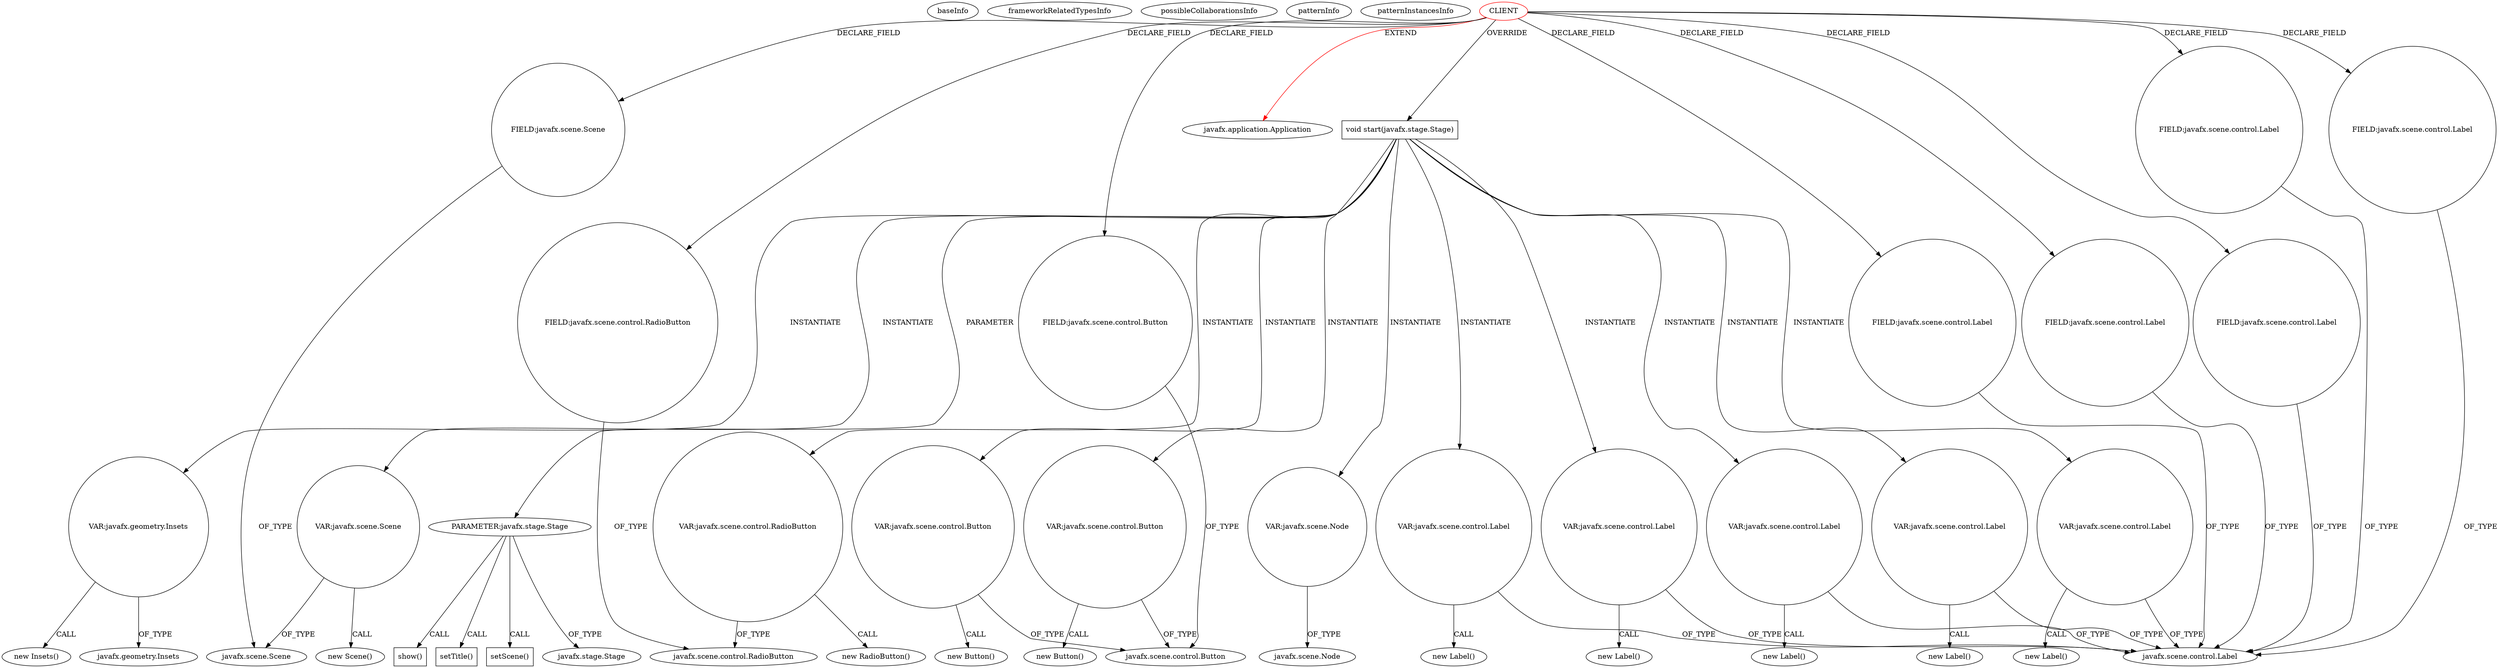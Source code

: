 digraph {
baseInfo[graphId=2353,category="pattern",isAnonymous=false,possibleRelation=false]
frameworkRelatedTypesInfo[0="javafx.application.Application"]
possibleCollaborationsInfo[]
patternInfo[frequency=2.0,patternRootClient=0]
patternInstancesInfo[0="Meldanor-GraphDemo~/Meldanor-GraphDemo/GraphDemo-master/src/main/java/de/meldanor/graphdemo/gui/MainGUI.java~MainGUI~956",1="Cslice-Province~/Cslice-Province/Province-master/ProvincialMiner/src/Provincial_Miner/Gui2.java~Gui2~260"]
207[label="new RadioButton()",vertexType="CONSTRUCTOR_CALL",isFrameworkType=false]
208[label="VAR:javafx.scene.control.RadioButton",vertexType="VARIABLE_EXPRESION",isFrameworkType=false,shape=circle]
37[label="void start(javafx.stage.Stage)",vertexType="OVERRIDING_METHOD_DECLARATION",isFrameworkType=false,shape=box]
0[label="CLIENT",vertexType="ROOT_CLIENT_CLASS_DECLARATION",isFrameworkType=false,color=red]
25[label="FIELD:javafx.scene.control.Button",vertexType="FIELD_DECLARATION",isFrameworkType=false,shape=circle]
38[label="PARAMETER:javafx.stage.Stage",vertexType="PARAMETER_DECLARATION",isFrameworkType=false]
28[label="javafx.scene.control.RadioButton",vertexType="FRAMEWORK_CLASS_TYPE",isFrameworkType=false]
29[label="FIELD:javafx.scene.control.RadioButton",vertexType="FIELD_DECLARATION",isFrameworkType=false,shape=circle]
39[label="javafx.stage.Stage",vertexType="FRAMEWORK_CLASS_TYPE",isFrameworkType=false]
1[label="javafx.application.Application",vertexType="FRAMEWORK_CLASS_TYPE",isFrameworkType=false]
19[label="FIELD:javafx.scene.Scene",vertexType="FIELD_DECLARATION",isFrameworkType=false,shape=circle]
269[label="VAR:javafx.scene.control.Button",vertexType="VARIABLE_EXPRESION",isFrameworkType=false,shape=circle]
226[label="VAR:javafx.scene.control.Button",vertexType="VARIABLE_EXPRESION",isFrameworkType=false,shape=circle]
297[label="show()",vertexType="INSIDE_CALL",isFrameworkType=false,shape=box]
268[label="new Button()",vertexType="CONSTRUCTOR_CALL",isFrameworkType=false]
225[label="new Button()",vertexType="CONSTRUCTOR_CALL",isFrameworkType=false]
35[label="FIELD:javafx.scene.control.Label",vertexType="FIELD_DECLARATION",isFrameworkType=false,shape=circle]
7[label="javafx.scene.control.Label",vertexType="FRAMEWORK_CLASS_TYPE",isFrameworkType=false]
6[label="FIELD:javafx.scene.control.Label",vertexType="FIELD_DECLARATION",isFrameworkType=false,shape=circle]
15[label="FIELD:javafx.scene.control.Label",vertexType="FIELD_DECLARATION",isFrameworkType=false,shape=circle]
21[label="FIELD:javafx.scene.control.Label",vertexType="FIELD_DECLARATION",isFrameworkType=false,shape=circle]
8[label="FIELD:javafx.scene.control.Label",vertexType="FIELD_DECLARATION",isFrameworkType=false,shape=circle]
26[label="javafx.scene.control.Button",vertexType="FRAMEWORK_CLASS_TYPE",isFrameworkType=false]
41[label="setTitle()",vertexType="INSIDE_CALL",isFrameworkType=false,shape=box]
277[label="VAR:javafx.scene.Node",vertexType="VARIABLE_EXPRESION",isFrameworkType=false,shape=circle]
279[label="javafx.scene.Node",vertexType="FRAMEWORK_CLASS_TYPE",isFrameworkType=false]
242[label="VAR:javafx.scene.control.Label",vertexType="VARIABLE_EXPRESION",isFrameworkType=false,shape=circle]
241[label="new Label()",vertexType="CONSTRUCTOR_CALL",isFrameworkType=false]
108[label="VAR:javafx.scene.control.Label",vertexType="VARIABLE_EXPRESION",isFrameworkType=false,shape=circle]
107[label="new Label()",vertexType="CONSTRUCTOR_CALL",isFrameworkType=false]
285[label="VAR:javafx.scene.control.Label",vertexType="VARIABLE_EXPRESION",isFrameworkType=false,shape=circle]
284[label="new Label()",vertexType="CONSTRUCTOR_CALL",isFrameworkType=false]
130[label="VAR:javafx.scene.control.Label",vertexType="VARIABLE_EXPRESION",isFrameworkType=false,shape=circle]
129[label="new Label()",vertexType="CONSTRUCTOR_CALL",isFrameworkType=false]
83[label="VAR:javafx.scene.control.Label",vertexType="VARIABLE_EXPRESION",isFrameworkType=false,shape=circle]
82[label="new Label()",vertexType="CONSTRUCTOR_CALL",isFrameworkType=false]
292[label="VAR:javafx.scene.Scene",vertexType="VARIABLE_EXPRESION",isFrameworkType=false,shape=circle]
291[label="new Scene()",vertexType="CONSTRUCTOR_CALL",isFrameworkType=false]
295[label="setScene()",vertexType="INSIDE_CALL",isFrameworkType=false,shape=box]
78[label="VAR:javafx.geometry.Insets",vertexType="VARIABLE_EXPRESION",isFrameworkType=false,shape=circle]
77[label="new Insets()",vertexType="CONSTRUCTOR_CALL",isFrameworkType=false]
79[label="javafx.geometry.Insets",vertexType="FRAMEWORK_CLASS_TYPE",isFrameworkType=false]
20[label="javafx.scene.Scene",vertexType="FRAMEWORK_CLASS_TYPE",isFrameworkType=false]
37->269[label="INSTANTIATE"]
130->129[label="CALL"]
38->297[label="CALL"]
108->7[label="OF_TYPE"]
37->208[label="INSTANTIATE"]
25->26[label="OF_TYPE"]
292->291[label="CALL"]
83->82[label="CALL"]
37->38[label="PARAMETER"]
15->7[label="OF_TYPE"]
269->268[label="CALL"]
37->292[label="INSTANTIATE"]
78->77[label="CALL"]
285->284[label="CALL"]
37->108[label="INSTANTIATE"]
269->26[label="OF_TYPE"]
83->7[label="OF_TYPE"]
108->107[label="CALL"]
37->226[label="INSTANTIATE"]
226->225[label="CALL"]
0->29[label="DECLARE_FIELD"]
0->21[label="DECLARE_FIELD"]
208->28[label="OF_TYPE"]
0->25[label="DECLARE_FIELD"]
78->79[label="OF_TYPE"]
242->7[label="OF_TYPE"]
38->295[label="CALL"]
285->7[label="OF_TYPE"]
29->28[label="OF_TYPE"]
37->83[label="INSTANTIATE"]
0->8[label="DECLARE_FIELD"]
37->285[label="INSTANTIATE"]
0->35[label="DECLARE_FIELD"]
37->242[label="INSTANTIATE"]
0->15[label="DECLARE_FIELD"]
38->41[label="CALL"]
35->7[label="OF_TYPE"]
0->1[label="EXTEND",color=red]
6->7[label="OF_TYPE"]
208->207[label="CALL"]
37->277[label="INSTANTIATE"]
37->130[label="INSTANTIATE"]
0->19[label="DECLARE_FIELD"]
130->7[label="OF_TYPE"]
38->39[label="OF_TYPE"]
19->20[label="OF_TYPE"]
8->7[label="OF_TYPE"]
37->78[label="INSTANTIATE"]
0->37[label="OVERRIDE"]
292->20[label="OF_TYPE"]
277->279[label="OF_TYPE"]
242->241[label="CALL"]
21->7[label="OF_TYPE"]
226->26[label="OF_TYPE"]
0->6[label="DECLARE_FIELD"]
}

